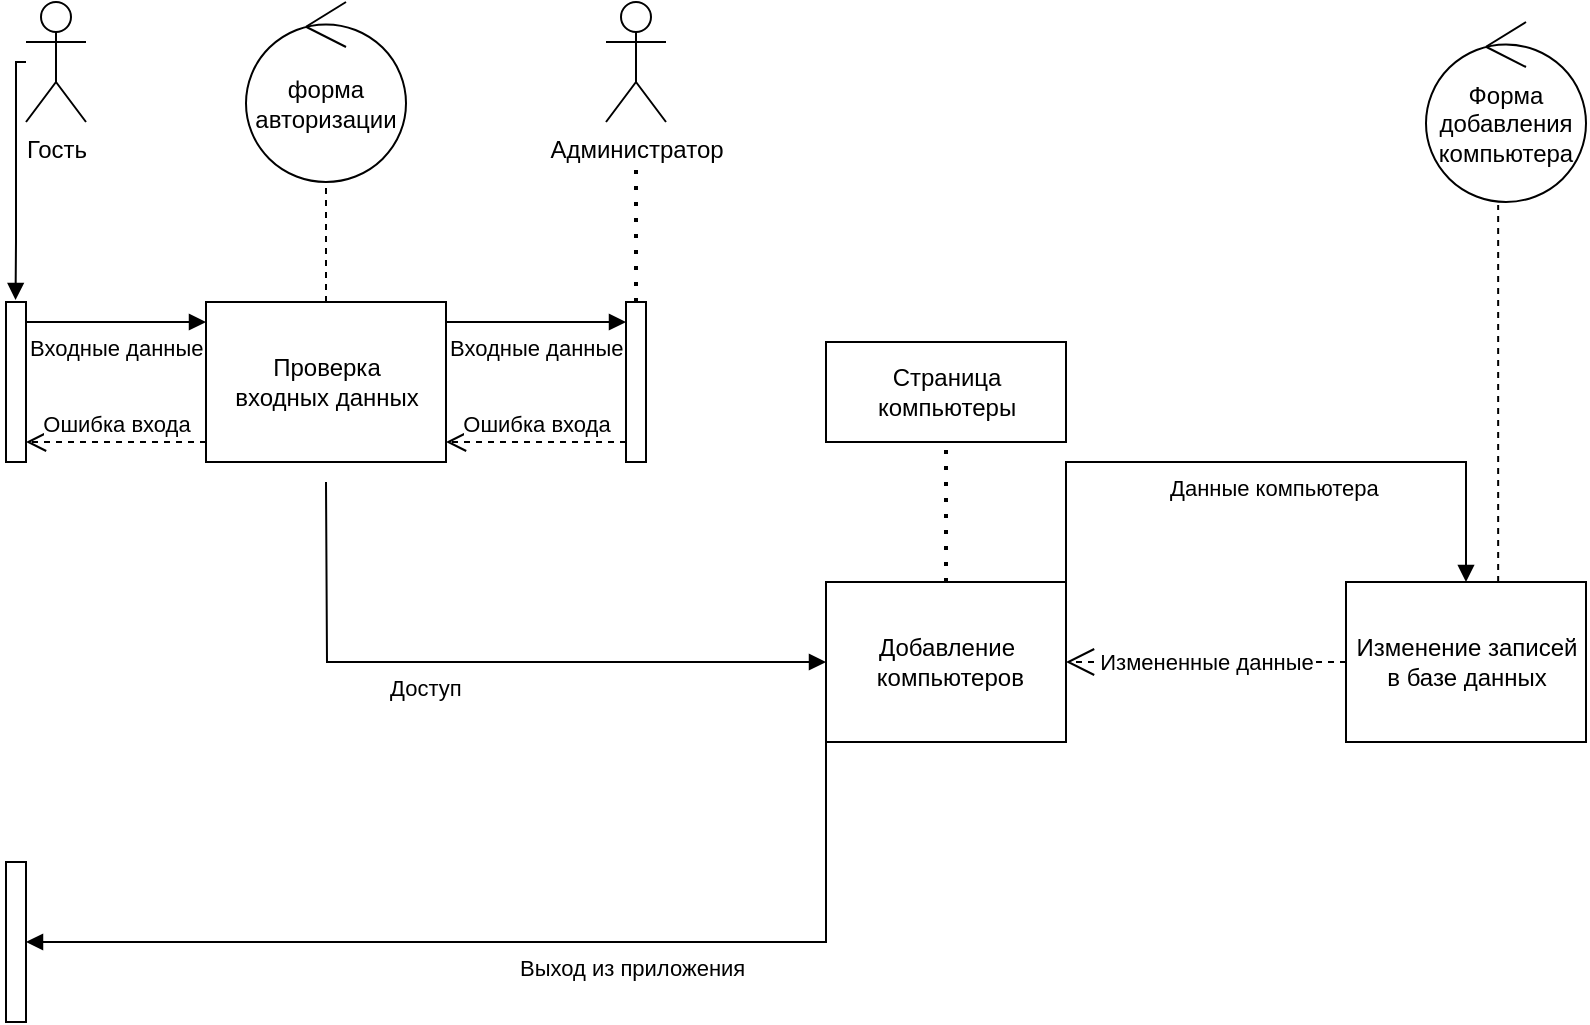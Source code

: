 <mxfile version="24.4.4" type="device">
  <diagram name="Page-1" id="13e1069c-82ec-6db2-03f1-153e76fe0fe0">
    <mxGraphModel dx="1615" dy="832" grid="1" gridSize="10" guides="1" tooltips="1" connect="1" arrows="1" fold="1" page="1" pageScale="1" pageWidth="1100" pageHeight="850" background="none" math="0" shadow="0">
      <root>
        <mxCell id="0" />
        <mxCell id="1" parent="0" />
        <mxCell id="5PJ4OO9xaEnt_vUKlPvb-1" value="Гость" style="shape=umlActor;verticalLabelPosition=bottom;verticalAlign=top;html=1;outlineConnect=0;" vertex="1" parent="1">
          <mxGeometry x="130" y="80" width="30" height="60" as="geometry" />
        </mxCell>
        <mxCell id="5PJ4OO9xaEnt_vUKlPvb-2" value="" style="html=1;points=[[0,0,0,0,5],[0,1,0,0,-5],[1,0,0,0,5],[1,1,0,0,-5]];perimeter=orthogonalPerimeter;outlineConnect=0;targetShapes=umlLifeline;portConstraint=eastwest;newEdgeStyle={&quot;curved&quot;:0,&quot;rounded&quot;:0};" vertex="1" parent="1">
          <mxGeometry x="120" y="230" width="10" height="80" as="geometry" />
        </mxCell>
        <mxCell id="5PJ4OO9xaEnt_vUKlPvb-3" value="Проверка &lt;br&gt;входных данных" style="html=1;points=[[0,0,0,0,5],[0,1,0,0,-5],[1,0,0,0,5],[1,1,0,0,-5]];perimeter=orthogonalPerimeter;outlineConnect=0;targetShapes=umlLifeline;portConstraint=eastwest;newEdgeStyle={&quot;curved&quot;:0,&quot;rounded&quot;:0};" vertex="1" parent="1">
          <mxGeometry x="220" y="230" width="120" height="80" as="geometry" />
        </mxCell>
        <mxCell id="5PJ4OO9xaEnt_vUKlPvb-4" value="форма&lt;br&gt;авторизации" style="ellipse;shape=umlControl;whiteSpace=wrap;html=1;" vertex="1" parent="1">
          <mxGeometry x="240" y="80" width="80" height="90" as="geometry" />
        </mxCell>
        <mxCell id="5PJ4OO9xaEnt_vUKlPvb-5" value="" style="html=1;points=[[0,0,0,0,5],[0,1,0,0,-5],[1,0,0,0,5],[1,1,0,0,-5]];perimeter=orthogonalPerimeter;outlineConnect=0;targetShapes=umlLifeline;portConstraint=eastwest;newEdgeStyle={&quot;curved&quot;:0,&quot;rounded&quot;:0};" vertex="1" parent="1">
          <mxGeometry x="430" y="230" width="10" height="80" as="geometry" />
        </mxCell>
        <mxCell id="5PJ4OO9xaEnt_vUKlPvb-6" value="Администратор" style="shape=umlActor;verticalLabelPosition=bottom;verticalAlign=top;html=1;outlineConnect=0;" vertex="1" parent="1">
          <mxGeometry x="420" y="80" width="30" height="60" as="geometry" />
        </mxCell>
        <mxCell id="5PJ4OO9xaEnt_vUKlPvb-7" value="Входные данные" style="endArrow=block;endFill=1;html=1;edgeStyle=orthogonalEdgeStyle;align=left;verticalAlign=top;rounded=0;" edge="1" parent="1">
          <mxGeometry x="-1" relative="1" as="geometry">
            <mxPoint x="130" y="240" as="sourcePoint" />
            <mxPoint x="220" y="240" as="targetPoint" />
          </mxGeometry>
        </mxCell>
        <mxCell id="5PJ4OO9xaEnt_vUKlPvb-9" value="Входные данные" style="endArrow=block;endFill=1;html=1;edgeStyle=orthogonalEdgeStyle;align=left;verticalAlign=top;rounded=0;" edge="1" parent="1">
          <mxGeometry x="-1" relative="1" as="geometry">
            <mxPoint x="340" y="240" as="sourcePoint" />
            <mxPoint x="430" y="240" as="targetPoint" />
          </mxGeometry>
        </mxCell>
        <mxCell id="5PJ4OO9xaEnt_vUKlPvb-10" value="" style="endArrow=block;endFill=1;html=1;edgeStyle=orthogonalEdgeStyle;align=left;verticalAlign=top;rounded=0;" edge="1" parent="1" source="5PJ4OO9xaEnt_vUKlPvb-1">
          <mxGeometry x="-1" relative="1" as="geometry">
            <mxPoint x="120" y="160" as="sourcePoint" />
            <mxPoint x="124.77" y="229" as="targetPoint" />
            <Array as="points">
              <mxPoint x="125" y="200" />
              <mxPoint x="125" y="200" />
            </Array>
          </mxGeometry>
        </mxCell>
        <mxCell id="5PJ4OO9xaEnt_vUKlPvb-12" value="" style="endArrow=none;dashed=1;html=1;dashPattern=1 3;strokeWidth=2;rounded=0;" edge="1" parent="1" source="5PJ4OO9xaEnt_vUKlPvb-5">
          <mxGeometry width="50" height="50" relative="1" as="geometry">
            <mxPoint x="450" y="240" as="sourcePoint" />
            <mxPoint x="435" y="160" as="targetPoint" />
          </mxGeometry>
        </mxCell>
        <mxCell id="5PJ4OO9xaEnt_vUKlPvb-13" value="Ошибка входа" style="html=1;verticalAlign=bottom;endArrow=open;dashed=1;endSize=8;curved=0;rounded=0;" edge="1" parent="1" source="5PJ4OO9xaEnt_vUKlPvb-3">
          <mxGeometry relative="1" as="geometry">
            <mxPoint x="210" y="300" as="sourcePoint" />
            <mxPoint x="130" y="300" as="targetPoint" />
          </mxGeometry>
        </mxCell>
        <mxCell id="5PJ4OO9xaEnt_vUKlPvb-14" value="Ошибка входа" style="html=1;verticalAlign=bottom;endArrow=open;dashed=1;endSize=8;curved=0;rounded=0;" edge="1" parent="1">
          <mxGeometry relative="1" as="geometry">
            <mxPoint x="430" y="300" as="sourcePoint" />
            <mxPoint x="340" y="300" as="targetPoint" />
          </mxGeometry>
        </mxCell>
        <mxCell id="5PJ4OO9xaEnt_vUKlPvb-15" value="Добавление&lt;br&gt;&amp;nbsp;компьютеров" style="html=1;points=[[0,0,0,0,5],[0,1,0,0,-5],[1,0,0,0,5],[1,1,0,0,-5]];perimeter=orthogonalPerimeter;outlineConnect=0;targetShapes=umlLifeline;portConstraint=eastwest;newEdgeStyle={&quot;curved&quot;:0,&quot;rounded&quot;:0};" vertex="1" parent="1">
          <mxGeometry x="530" y="370" width="120" height="80" as="geometry" />
        </mxCell>
        <mxCell id="5PJ4OO9xaEnt_vUKlPvb-17" value="Доступ" style="endArrow=block;endFill=1;html=1;edgeStyle=orthogonalEdgeStyle;align=left;verticalAlign=top;rounded=0;" edge="1" parent="1" target="5PJ4OO9xaEnt_vUKlPvb-15">
          <mxGeometry x="-0.296" relative="1" as="geometry">
            <mxPoint x="280" y="320" as="sourcePoint" />
            <mxPoint x="460" y="340" as="targetPoint" />
            <mxPoint as="offset" />
          </mxGeometry>
        </mxCell>
        <mxCell id="5PJ4OO9xaEnt_vUKlPvb-19" value="Страница&lt;br&gt;компьютеры" style="html=1;points=[[0,0,0,0,5],[0,1,0,0,-5],[1,0,0,0,5],[1,1,0,0,-5]];perimeter=orthogonalPerimeter;outlineConnect=0;targetShapes=umlLifeline;portConstraint=eastwest;newEdgeStyle={&quot;curved&quot;:0,&quot;rounded&quot;:0};" vertex="1" parent="1">
          <mxGeometry x="530" y="250" width="120" height="50" as="geometry" />
        </mxCell>
        <mxCell id="5PJ4OO9xaEnt_vUKlPvb-20" value="" style="endArrow=none;dashed=1;html=1;dashPattern=1 3;strokeWidth=2;rounded=0;" edge="1" parent="1" source="5PJ4OO9xaEnt_vUKlPvb-15" target="5PJ4OO9xaEnt_vUKlPvb-19">
          <mxGeometry width="50" height="50" relative="1" as="geometry">
            <mxPoint x="589" y="360" as="sourcePoint" />
            <mxPoint x="589.47" y="310" as="targetPoint" />
          </mxGeometry>
        </mxCell>
        <mxCell id="5PJ4OO9xaEnt_vUKlPvb-21" value="" style="html=1;points=[[0,0,0,0,5],[0,1,0,0,-5],[1,0,0,0,5],[1,1,0,0,-5]];perimeter=orthogonalPerimeter;outlineConnect=0;targetShapes=umlLifeline;portConstraint=eastwest;newEdgeStyle={&quot;curved&quot;:0,&quot;rounded&quot;:0};" vertex="1" parent="1">
          <mxGeometry x="120" y="510" width="10" height="80" as="geometry" />
        </mxCell>
        <mxCell id="5PJ4OO9xaEnt_vUKlPvb-22" value="Выход из приложения" style="endArrow=block;endFill=1;html=1;edgeStyle=orthogonalEdgeStyle;align=left;verticalAlign=top;rounded=0;exitX=0;exitY=1;exitDx=0;exitDy=-5;exitPerimeter=0;" edge="1" parent="1" source="5PJ4OO9xaEnt_vUKlPvb-15" target="5PJ4OO9xaEnt_vUKlPvb-21">
          <mxGeometry x="0.029" relative="1" as="geometry">
            <mxPoint x="540" y="530" as="sourcePoint" />
            <mxPoint x="700" y="530" as="targetPoint" />
            <Array as="points">
              <mxPoint x="530" y="550" />
            </Array>
            <mxPoint as="offset" />
          </mxGeometry>
        </mxCell>
        <mxCell id="5PJ4OO9xaEnt_vUKlPvb-24" value="Изменение записей &lt;br&gt;в базе данных" style="html=1;points=[[0,0,0,0,5],[0,1,0,0,-5],[1,0,0,0,5],[1,1,0,0,-5]];perimeter=orthogonalPerimeter;outlineConnect=0;targetShapes=umlLifeline;portConstraint=eastwest;newEdgeStyle={&quot;curved&quot;:0,&quot;rounded&quot;:0};" vertex="1" parent="1">
          <mxGeometry x="790" y="370" width="120" height="80" as="geometry" />
        </mxCell>
        <mxCell id="5PJ4OO9xaEnt_vUKlPvb-25" value="Измененные данные" style="endArrow=open;endSize=12;dashed=1;html=1;rounded=0;" edge="1" parent="1" source="5PJ4OO9xaEnt_vUKlPvb-24" target="5PJ4OO9xaEnt_vUKlPvb-15">
          <mxGeometry width="160" relative="1" as="geometry">
            <mxPoint x="680" y="430" as="sourcePoint" />
            <mxPoint x="840" y="430" as="targetPoint" />
          </mxGeometry>
        </mxCell>
        <mxCell id="5PJ4OO9xaEnt_vUKlPvb-26" value="Данные компьютера" style="endArrow=block;endFill=1;html=1;edgeStyle=orthogonalEdgeStyle;align=left;verticalAlign=top;rounded=0;exitX=1;exitY=0;exitDx=0;exitDy=5;exitPerimeter=0;" edge="1" parent="1" source="5PJ4OO9xaEnt_vUKlPvb-15" target="5PJ4OO9xaEnt_vUKlPvb-24">
          <mxGeometry x="-0.292" relative="1" as="geometry">
            <mxPoint x="710" y="310" as="sourcePoint" />
            <mxPoint x="870" y="310" as="targetPoint" />
            <Array as="points">
              <mxPoint x="650" y="310" />
              <mxPoint x="850" y="310" />
            </Array>
            <mxPoint as="offset" />
          </mxGeometry>
        </mxCell>
        <mxCell id="5PJ4OO9xaEnt_vUKlPvb-28" value="Форма&lt;br&gt;добавления&lt;br&gt;компьютера" style="ellipse;shape=umlControl;whiteSpace=wrap;html=1;" vertex="1" parent="1">
          <mxGeometry x="830" y="90" width="80" height="90" as="geometry" />
        </mxCell>
        <mxCell id="5PJ4OO9xaEnt_vUKlPvb-29" value="" style="endArrow=none;dashed=1;html=1;rounded=0;entryX=0.451;entryY=1.016;entryDx=0;entryDy=0;entryPerimeter=0;" edge="1" parent="1" source="5PJ4OO9xaEnt_vUKlPvb-24" target="5PJ4OO9xaEnt_vUKlPvb-28">
          <mxGeometry width="50" height="50" relative="1" as="geometry">
            <mxPoint x="860" y="250" as="sourcePoint" />
            <mxPoint x="910" y="200" as="targetPoint" />
          </mxGeometry>
        </mxCell>
        <mxCell id="5PJ4OO9xaEnt_vUKlPvb-30" value="" style="endArrow=none;dashed=1;html=1;rounded=0;" edge="1" parent="1" source="5PJ4OO9xaEnt_vUKlPvb-3" target="5PJ4OO9xaEnt_vUKlPvb-4">
          <mxGeometry width="50" height="50" relative="1" as="geometry">
            <mxPoint x="279.09" y="319" as="sourcePoint" />
            <mxPoint x="279" y="170" as="targetPoint" />
          </mxGeometry>
        </mxCell>
      </root>
    </mxGraphModel>
  </diagram>
</mxfile>
